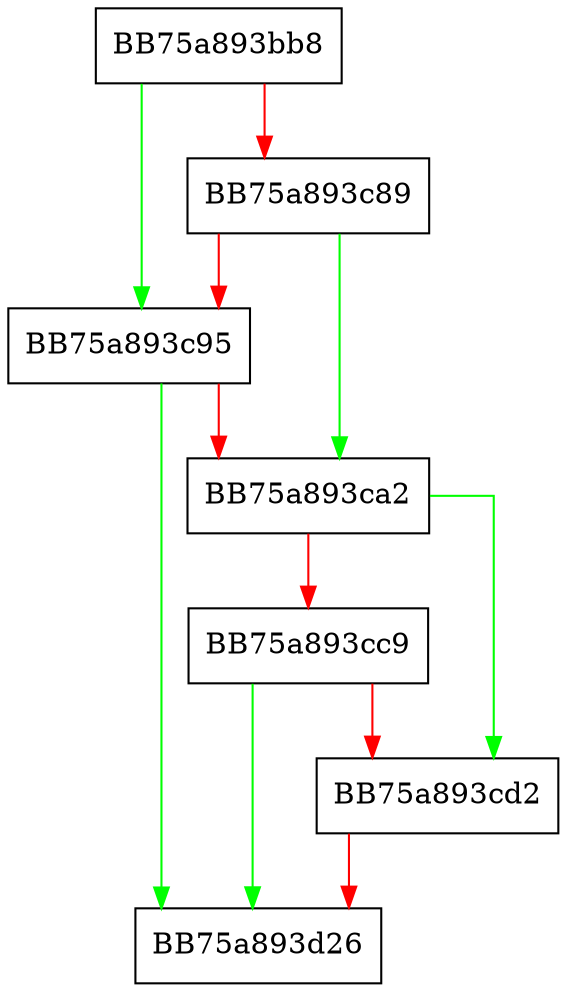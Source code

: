 digraph ScanRequestEtwHelper {
  node [shape="box"];
  graph [splines=ortho];
  BB75a893bb8 -> BB75a893c95 [color="green"];
  BB75a893bb8 -> BB75a893c89 [color="red"];
  BB75a893c89 -> BB75a893ca2 [color="green"];
  BB75a893c89 -> BB75a893c95 [color="red"];
  BB75a893c95 -> BB75a893d26 [color="green"];
  BB75a893c95 -> BB75a893ca2 [color="red"];
  BB75a893ca2 -> BB75a893cd2 [color="green"];
  BB75a893ca2 -> BB75a893cc9 [color="red"];
  BB75a893cc9 -> BB75a893d26 [color="green"];
  BB75a893cc9 -> BB75a893cd2 [color="red"];
  BB75a893cd2 -> BB75a893d26 [color="red"];
}